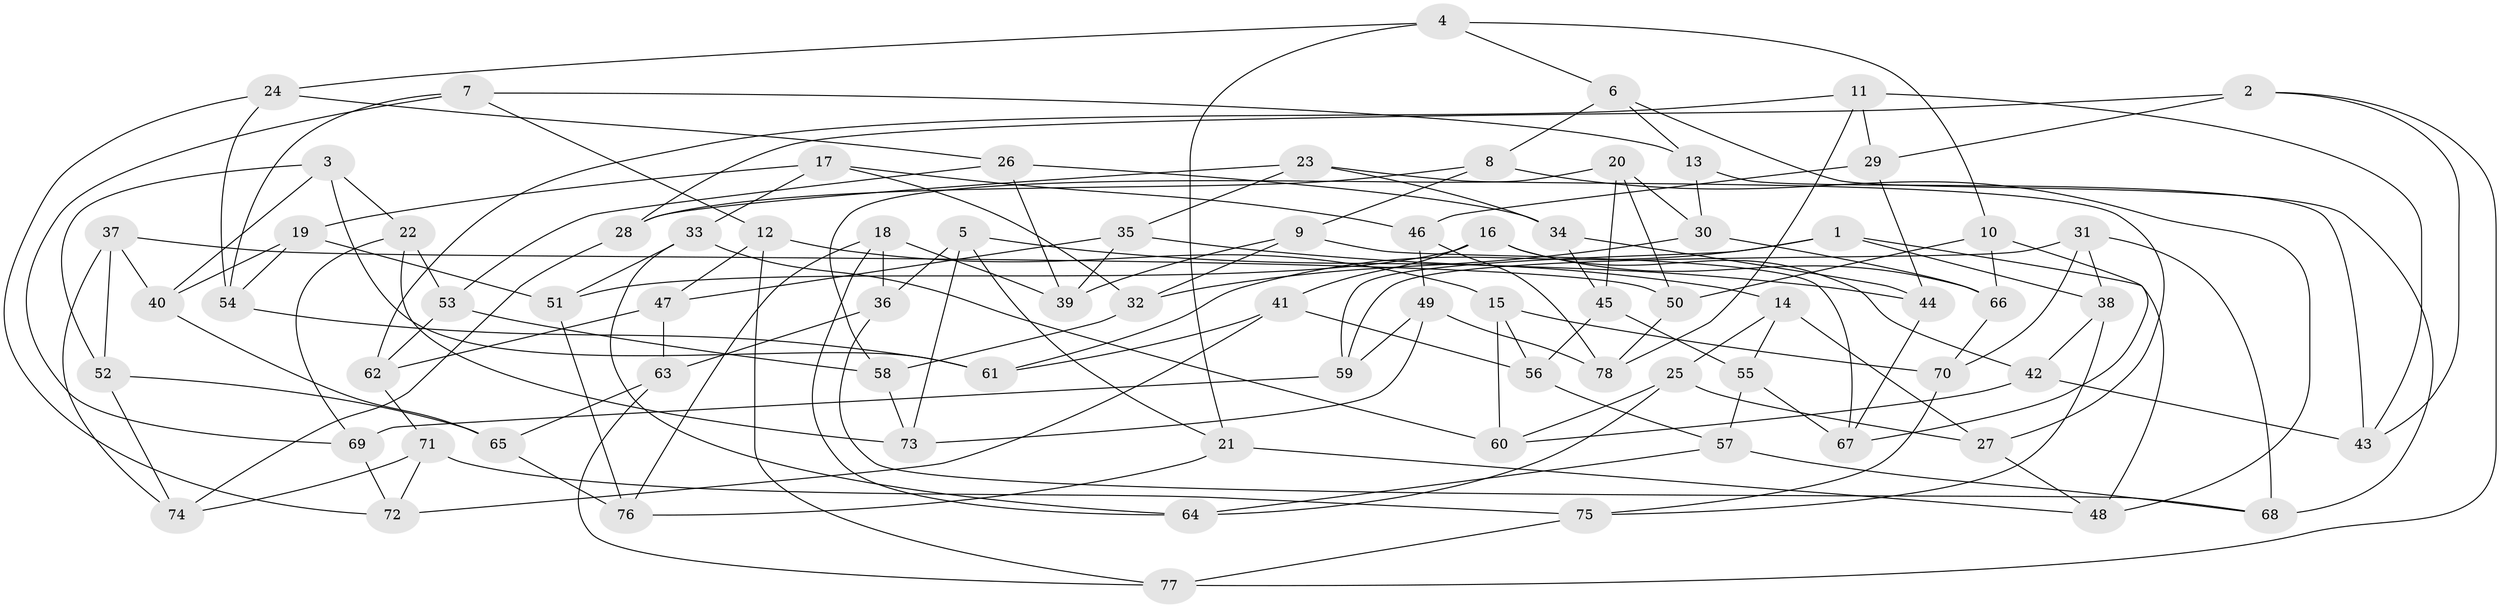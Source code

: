 // Generated by graph-tools (version 1.1) at 2025/03/03/09/25 03:03:08]
// undirected, 78 vertices, 156 edges
graph export_dot {
graph [start="1"]
  node [color=gray90,style=filled];
  1;
  2;
  3;
  4;
  5;
  6;
  7;
  8;
  9;
  10;
  11;
  12;
  13;
  14;
  15;
  16;
  17;
  18;
  19;
  20;
  21;
  22;
  23;
  24;
  25;
  26;
  27;
  28;
  29;
  30;
  31;
  32;
  33;
  34;
  35;
  36;
  37;
  38;
  39;
  40;
  41;
  42;
  43;
  44;
  45;
  46;
  47;
  48;
  49;
  50;
  51;
  52;
  53;
  54;
  55;
  56;
  57;
  58;
  59;
  60;
  61;
  62;
  63;
  64;
  65;
  66;
  67;
  68;
  69;
  70;
  71;
  72;
  73;
  74;
  75;
  76;
  77;
  78;
  1 -- 61;
  1 -- 59;
  1 -- 38;
  1 -- 48;
  2 -- 43;
  2 -- 29;
  2 -- 28;
  2 -- 77;
  3 -- 22;
  3 -- 52;
  3 -- 61;
  3 -- 40;
  4 -- 24;
  4 -- 6;
  4 -- 21;
  4 -- 10;
  5 -- 14;
  5 -- 36;
  5 -- 73;
  5 -- 21;
  6 -- 68;
  6 -- 8;
  6 -- 13;
  7 -- 69;
  7 -- 12;
  7 -- 54;
  7 -- 13;
  8 -- 48;
  8 -- 28;
  8 -- 9;
  9 -- 32;
  9 -- 39;
  9 -- 67;
  10 -- 67;
  10 -- 50;
  10 -- 66;
  11 -- 29;
  11 -- 78;
  11 -- 62;
  11 -- 43;
  12 -- 77;
  12 -- 47;
  12 -- 15;
  13 -- 30;
  13 -- 43;
  14 -- 25;
  14 -- 55;
  14 -- 27;
  15 -- 56;
  15 -- 60;
  15 -- 70;
  16 -- 66;
  16 -- 41;
  16 -- 51;
  16 -- 42;
  17 -- 46;
  17 -- 32;
  17 -- 33;
  17 -- 19;
  18 -- 36;
  18 -- 39;
  18 -- 64;
  18 -- 76;
  19 -- 51;
  19 -- 40;
  19 -- 54;
  20 -- 58;
  20 -- 45;
  20 -- 50;
  20 -- 30;
  21 -- 48;
  21 -- 76;
  22 -- 53;
  22 -- 73;
  22 -- 69;
  23 -- 34;
  23 -- 27;
  23 -- 28;
  23 -- 35;
  24 -- 54;
  24 -- 26;
  24 -- 72;
  25 -- 60;
  25 -- 27;
  25 -- 64;
  26 -- 53;
  26 -- 39;
  26 -- 34;
  27 -- 48;
  28 -- 74;
  29 -- 44;
  29 -- 46;
  30 -- 66;
  30 -- 32;
  31 -- 70;
  31 -- 38;
  31 -- 59;
  31 -- 68;
  32 -- 58;
  33 -- 60;
  33 -- 51;
  33 -- 64;
  34 -- 45;
  34 -- 44;
  35 -- 44;
  35 -- 39;
  35 -- 47;
  36 -- 68;
  36 -- 63;
  37 -- 52;
  37 -- 74;
  37 -- 50;
  37 -- 40;
  38 -- 42;
  38 -- 75;
  40 -- 65;
  41 -- 61;
  41 -- 72;
  41 -- 56;
  42 -- 43;
  42 -- 60;
  44 -- 67;
  45 -- 55;
  45 -- 56;
  46 -- 78;
  46 -- 49;
  47 -- 63;
  47 -- 62;
  49 -- 78;
  49 -- 59;
  49 -- 73;
  50 -- 78;
  51 -- 76;
  52 -- 65;
  52 -- 74;
  53 -- 58;
  53 -- 62;
  54 -- 61;
  55 -- 57;
  55 -- 67;
  56 -- 57;
  57 -- 64;
  57 -- 68;
  58 -- 73;
  59 -- 69;
  62 -- 71;
  63 -- 77;
  63 -- 65;
  65 -- 76;
  66 -- 70;
  69 -- 72;
  70 -- 75;
  71 -- 74;
  71 -- 75;
  71 -- 72;
  75 -- 77;
}
